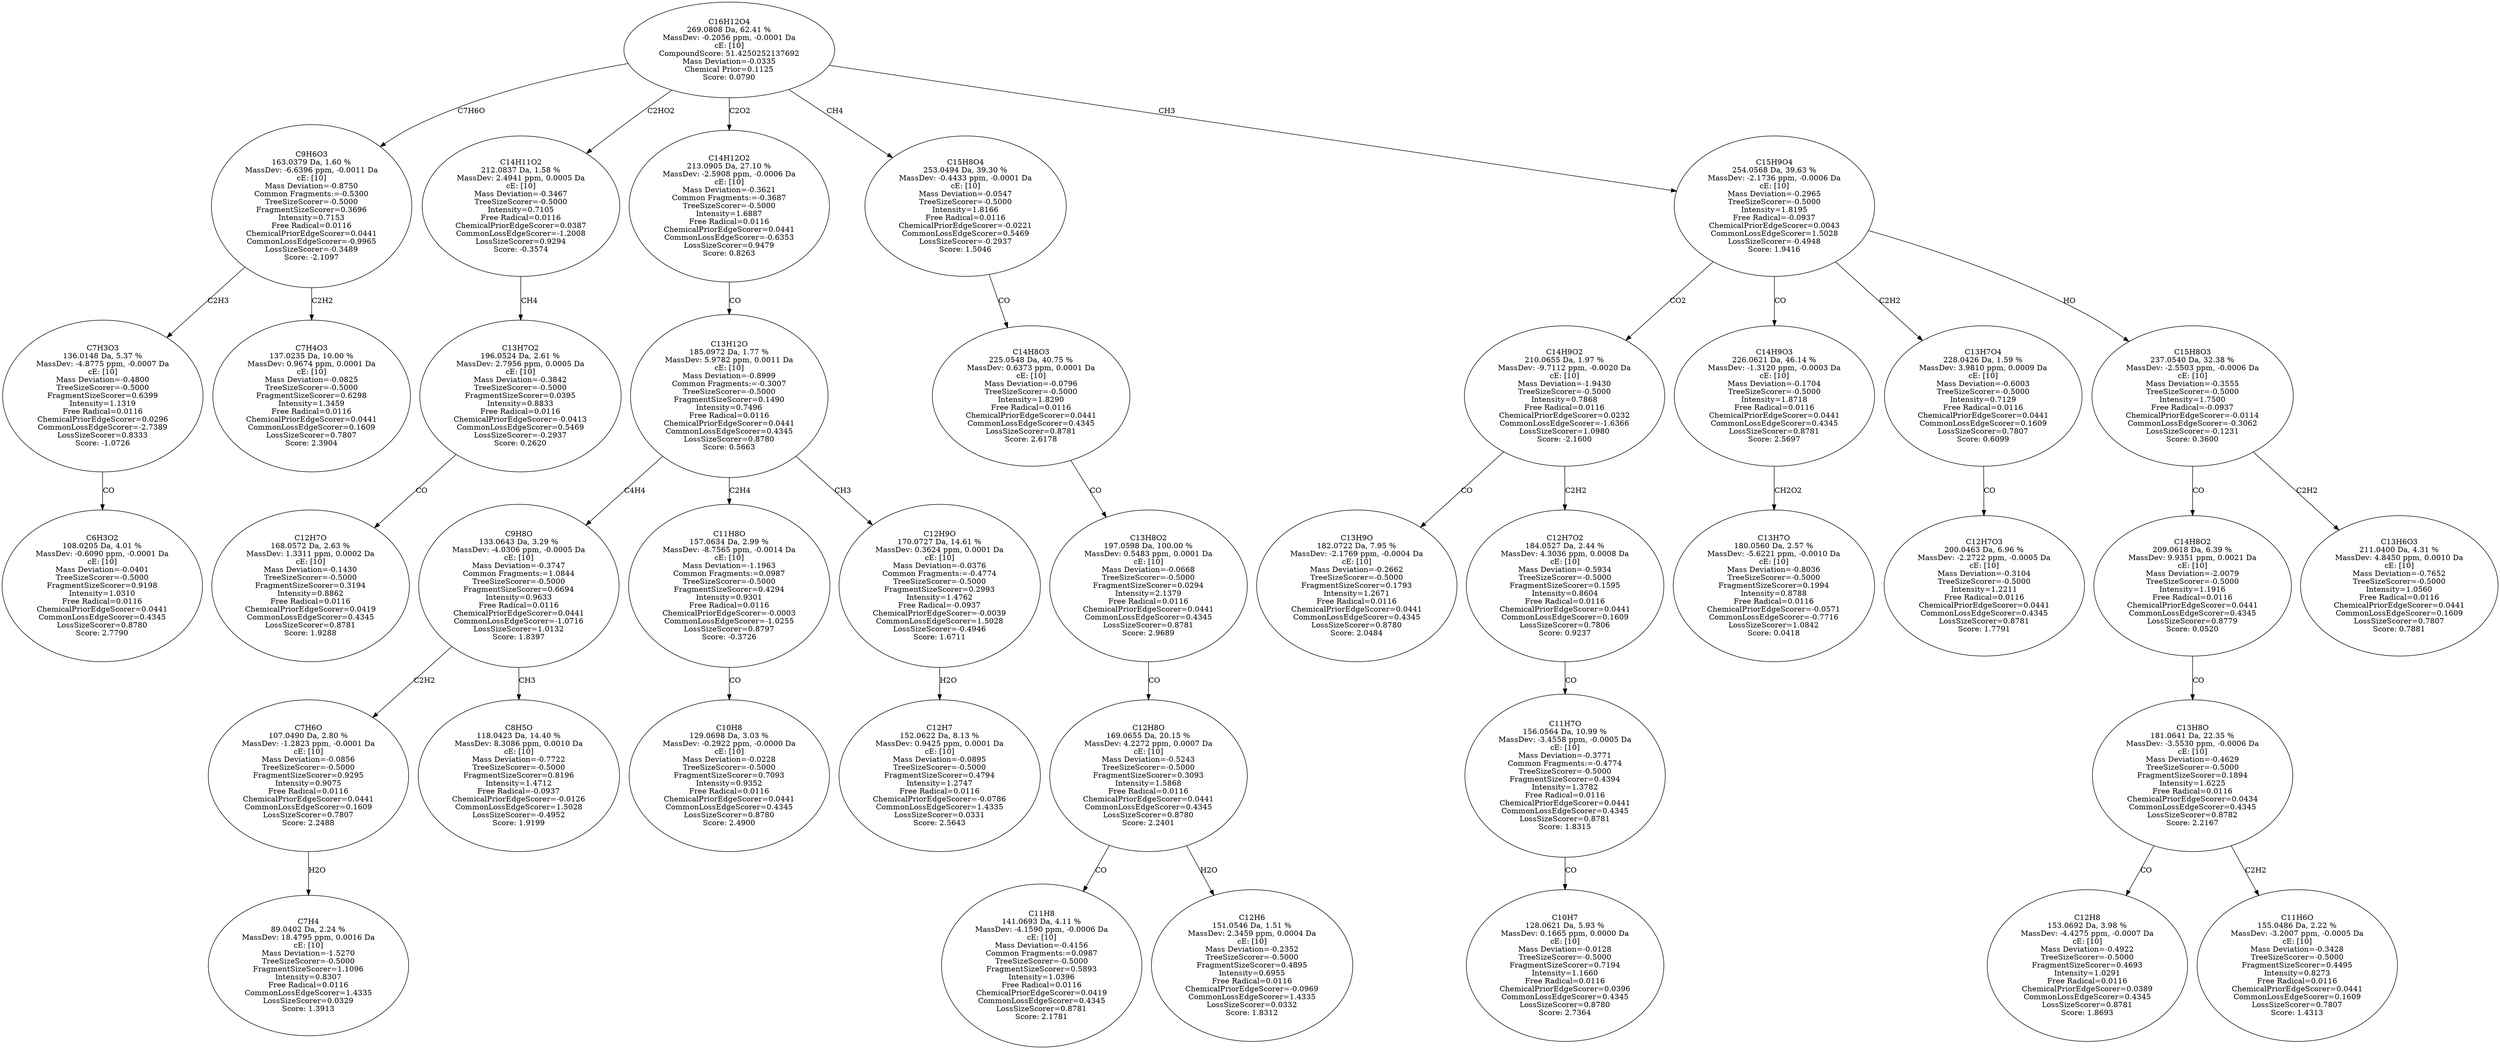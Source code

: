 strict digraph {
v1 [label="C6H3O2\n108.0205 Da, 4.01 %\nMassDev: -0.6090 ppm, -0.0001 Da\ncE: [10]\nMass Deviation=-0.0401\nTreeSizeScorer=-0.5000\nFragmentSizeScorer=0.9198\nIntensity=1.0310\nFree Radical=0.0116\nChemicalPriorEdgeScorer=0.0441\nCommonLossEdgeScorer=0.4345\nLossSizeScorer=0.8780\nScore: 2.7790"];
v2 [label="C7H3O3\n136.0148 Da, 5.37 %\nMassDev: -4.8775 ppm, -0.0007 Da\ncE: [10]\nMass Deviation=-0.4800\nTreeSizeScorer=-0.5000\nFragmentSizeScorer=0.6399\nIntensity=1.1319\nFree Radical=0.0116\nChemicalPriorEdgeScorer=0.0296\nCommonLossEdgeScorer=-2.7389\nLossSizeScorer=0.8333\nScore: -1.0726"];
v3 [label="C7H4O3\n137.0235 Da, 10.00 %\nMassDev: 0.9674 ppm, 0.0001 Da\ncE: [10]\nMass Deviation=-0.0825\nTreeSizeScorer=-0.5000\nFragmentSizeScorer=0.6298\nIntensity=1.3459\nFree Radical=0.0116\nChemicalPriorEdgeScorer=0.0441\nCommonLossEdgeScorer=0.1609\nLossSizeScorer=0.7807\nScore: 2.3904"];
v4 [label="C9H6O3\n163.0379 Da, 1.60 %\nMassDev: -6.6396 ppm, -0.0011 Da\ncE: [10]\nMass Deviation=-0.8750\nCommon Fragments:=-0.5300\nTreeSizeScorer=-0.5000\nFragmentSizeScorer=0.3696\nIntensity=0.7153\nFree Radical=0.0116\nChemicalPriorEdgeScorer=0.0441\nCommonLossEdgeScorer=-0.9965\nLossSizeScorer=-0.3489\nScore: -2.1097"];
v5 [label="C12H7O\n168.0572 Da, 2.63 %\nMassDev: 1.3311 ppm, 0.0002 Da\ncE: [10]\nMass Deviation=-0.1430\nTreeSizeScorer=-0.5000\nFragmentSizeScorer=0.3194\nIntensity=0.8862\nFree Radical=0.0116\nChemicalPriorEdgeScorer=0.0419\nCommonLossEdgeScorer=0.4345\nLossSizeScorer=0.8781\nScore: 1.9288"];
v6 [label="C13H7O2\n196.0524 Da, 2.61 %\nMassDev: 2.7956 ppm, 0.0005 Da\ncE: [10]\nMass Deviation=-0.3842\nTreeSizeScorer=-0.5000\nFragmentSizeScorer=0.0395\nIntensity=0.8833\nFree Radical=0.0116\nChemicalPriorEdgeScorer=-0.0413\nCommonLossEdgeScorer=0.5469\nLossSizeScorer=-0.2937\nScore: 0.2620"];
v7 [label="C14H11O2\n212.0837 Da, 1.58 %\nMassDev: 2.4941 ppm, 0.0005 Da\ncE: [10]\nMass Deviation=-0.3467\nTreeSizeScorer=-0.5000\nIntensity=0.7105\nFree Radical=0.0116\nChemicalPriorEdgeScorer=0.0387\nCommonLossEdgeScorer=-1.2008\nLossSizeScorer=0.9294\nScore: -0.3574"];
v8 [label="C7H4\n89.0402 Da, 2.24 %\nMassDev: 18.4795 ppm, 0.0016 Da\ncE: [10]\nMass Deviation=-1.5270\nTreeSizeScorer=-0.5000\nFragmentSizeScorer=1.1096\nIntensity=0.8307\nFree Radical=0.0116\nCommonLossEdgeScorer=1.4335\nLossSizeScorer=0.0329\nScore: 1.3913"];
v9 [label="C7H6O\n107.0490 Da, 2.80 %\nMassDev: -1.2823 ppm, -0.0001 Da\ncE: [10]\nMass Deviation=-0.0856\nTreeSizeScorer=-0.5000\nFragmentSizeScorer=0.9295\nIntensity=0.9075\nFree Radical=0.0116\nChemicalPriorEdgeScorer=0.0441\nCommonLossEdgeScorer=0.1609\nLossSizeScorer=0.7807\nScore: 2.2488"];
v10 [label="C8H5O\n118.0423 Da, 14.40 %\nMassDev: 8.3086 ppm, 0.0010 Da\ncE: [10]\nMass Deviation=-0.7722\nTreeSizeScorer=-0.5000\nFragmentSizeScorer=0.8196\nIntensity=1.4712\nFree Radical=-0.0937\nChemicalPriorEdgeScorer=-0.0126\nCommonLossEdgeScorer=1.5028\nLossSizeScorer=-0.4952\nScore: 1.9199"];
v11 [label="C9H8O\n133.0643 Da, 3.29 %\nMassDev: -4.0306 ppm, -0.0005 Da\ncE: [10]\nMass Deviation=-0.3747\nCommon Fragments:=1.0844\nTreeSizeScorer=-0.5000\nFragmentSizeScorer=0.6694\nIntensity=0.9633\nFree Radical=0.0116\nChemicalPriorEdgeScorer=0.0441\nCommonLossEdgeScorer=-1.0716\nLossSizeScorer=1.0132\nScore: 1.8397"];
v12 [label="C10H8\n129.0698 Da, 3.03 %\nMassDev: -0.2922 ppm, -0.0000 Da\ncE: [10]\nMass Deviation=-0.0228\nTreeSizeScorer=-0.5000\nFragmentSizeScorer=0.7093\nIntensity=0.9352\nFree Radical=0.0116\nChemicalPriorEdgeScorer=0.0441\nCommonLossEdgeScorer=0.4345\nLossSizeScorer=0.8780\nScore: 2.4900"];
v13 [label="C11H8O\n157.0634 Da, 2.99 %\nMassDev: -8.7565 ppm, -0.0014 Da\ncE: [10]\nMass Deviation=-1.1963\nCommon Fragments:=0.0987\nTreeSizeScorer=-0.5000\nFragmentSizeScorer=0.4294\nIntensity=0.9301\nFree Radical=0.0116\nChemicalPriorEdgeScorer=-0.0003\nCommonLossEdgeScorer=-1.0255\nLossSizeScorer=0.8797\nScore: -0.3726"];
v14 [label="C12H7\n152.0622 Da, 8.13 %\nMassDev: 0.9425 ppm, 0.0001 Da\ncE: [10]\nMass Deviation=-0.0895\nTreeSizeScorer=-0.5000\nFragmentSizeScorer=0.4794\nIntensity=1.2747\nFree Radical=0.0116\nChemicalPriorEdgeScorer=-0.0786\nCommonLossEdgeScorer=1.4335\nLossSizeScorer=0.0331\nScore: 2.5643"];
v15 [label="C12H9O\n170.0727 Da, 14.61 %\nMassDev: 0.3624 ppm, 0.0001 Da\ncE: [10]\nMass Deviation=-0.0376\nCommon Fragments:=-0.4774\nTreeSizeScorer=-0.5000\nFragmentSizeScorer=0.2993\nIntensity=1.4762\nFree Radical=-0.0937\nChemicalPriorEdgeScorer=-0.0039\nCommonLossEdgeScorer=1.5028\nLossSizeScorer=-0.4946\nScore: 1.6711"];
v16 [label="C13H12O\n185.0972 Da, 1.77 %\nMassDev: 5.9782 ppm, 0.0011 Da\ncE: [10]\nMass Deviation=-0.8999\nCommon Fragments:=-0.3007\nTreeSizeScorer=-0.5000\nFragmentSizeScorer=0.1490\nIntensity=0.7496\nFree Radical=0.0116\nChemicalPriorEdgeScorer=0.0441\nCommonLossEdgeScorer=0.4345\nLossSizeScorer=0.8780\nScore: 0.5663"];
v17 [label="C14H12O2\n213.0905 Da, 27.10 %\nMassDev: -2.5908 ppm, -0.0006 Da\ncE: [10]\nMass Deviation=-0.3621\nCommon Fragments:=-0.3687\nTreeSizeScorer=-0.5000\nIntensity=1.6887\nFree Radical=0.0116\nChemicalPriorEdgeScorer=0.0441\nCommonLossEdgeScorer=-0.6353\nLossSizeScorer=0.9479\nScore: 0.8263"];
v18 [label="C11H8\n141.0693 Da, 4.11 %\nMassDev: -4.1590 ppm, -0.0006 Da\ncE: [10]\nMass Deviation=-0.4156\nCommon Fragments:=0.0987\nTreeSizeScorer=-0.5000\nFragmentSizeScorer=0.5893\nIntensity=1.0396\nFree Radical=0.0116\nChemicalPriorEdgeScorer=0.0419\nCommonLossEdgeScorer=0.4345\nLossSizeScorer=0.8781\nScore: 2.1781"];
v19 [label="C12H6\n151.0546 Da, 1.51 %\nMassDev: 2.3459 ppm, 0.0004 Da\ncE: [10]\nMass Deviation=-0.2352\nTreeSizeScorer=-0.5000\nFragmentSizeScorer=0.4895\nIntensity=0.6955\nFree Radical=0.0116\nChemicalPriorEdgeScorer=-0.0969\nCommonLossEdgeScorer=1.4335\nLossSizeScorer=0.0332\nScore: 1.8312"];
v20 [label="C12H8O\n169.0655 Da, 20.15 %\nMassDev: 4.2272 ppm, 0.0007 Da\ncE: [10]\nMass Deviation=-0.5243\nTreeSizeScorer=-0.5000\nFragmentSizeScorer=0.3093\nIntensity=1.5868\nFree Radical=0.0116\nChemicalPriorEdgeScorer=0.0441\nCommonLossEdgeScorer=0.4345\nLossSizeScorer=0.8780\nScore: 2.2401"];
v21 [label="C13H8O2\n197.0598 Da, 100.00 %\nMassDev: 0.5483 ppm, 0.0001 Da\ncE: [10]\nMass Deviation=-0.0668\nTreeSizeScorer=-0.5000\nFragmentSizeScorer=0.0294\nIntensity=2.1379\nFree Radical=0.0116\nChemicalPriorEdgeScorer=0.0441\nCommonLossEdgeScorer=0.4345\nLossSizeScorer=0.8781\nScore: 2.9689"];
v22 [label="C14H8O3\n225.0548 Da, 40.75 %\nMassDev: 0.6373 ppm, 0.0001 Da\ncE: [10]\nMass Deviation=-0.0796\nTreeSizeScorer=-0.5000\nIntensity=1.8290\nFree Radical=0.0116\nChemicalPriorEdgeScorer=0.0441\nCommonLossEdgeScorer=0.4345\nLossSizeScorer=0.8781\nScore: 2.6178"];
v23 [label="C15H8O4\n253.0494 Da, 39.30 %\nMassDev: -0.4433 ppm, -0.0001 Da\ncE: [10]\nMass Deviation=-0.0547\nTreeSizeScorer=-0.5000\nIntensity=1.8166\nFree Radical=0.0116\nChemicalPriorEdgeScorer=-0.0221\nCommonLossEdgeScorer=0.5469\nLossSizeScorer=-0.2937\nScore: 1.5046"];
v24 [label="C13H9O\n182.0722 Da, 7.95 %\nMassDev: -2.1769 ppm, -0.0004 Da\ncE: [10]\nMass Deviation=-0.2662\nTreeSizeScorer=-0.5000\nFragmentSizeScorer=0.1793\nIntensity=1.2671\nFree Radical=0.0116\nChemicalPriorEdgeScorer=0.0441\nCommonLossEdgeScorer=0.4345\nLossSizeScorer=0.8780\nScore: 2.0484"];
v25 [label="C10H7\n128.0621 Da, 5.93 %\nMassDev: 0.1665 ppm, 0.0000 Da\ncE: [10]\nMass Deviation=-0.0128\nTreeSizeScorer=-0.5000\nFragmentSizeScorer=0.7194\nIntensity=1.1660\nFree Radical=0.0116\nChemicalPriorEdgeScorer=0.0396\nCommonLossEdgeScorer=0.4345\nLossSizeScorer=0.8780\nScore: 2.7364"];
v26 [label="C11H7O\n156.0564 Da, 10.99 %\nMassDev: -3.4558 ppm, -0.0005 Da\ncE: [10]\nMass Deviation=-0.3771\nCommon Fragments:=-0.4774\nTreeSizeScorer=-0.5000\nFragmentSizeScorer=0.4394\nIntensity=1.3782\nFree Radical=0.0116\nChemicalPriorEdgeScorer=0.0441\nCommonLossEdgeScorer=0.4345\nLossSizeScorer=0.8781\nScore: 1.8315"];
v27 [label="C12H7O2\n184.0527 Da, 2.44 %\nMassDev: 4.3036 ppm, 0.0008 Da\ncE: [10]\nMass Deviation=-0.5934\nTreeSizeScorer=-0.5000\nFragmentSizeScorer=0.1595\nIntensity=0.8604\nFree Radical=0.0116\nChemicalPriorEdgeScorer=0.0441\nCommonLossEdgeScorer=0.1609\nLossSizeScorer=0.7806\nScore: 0.9237"];
v28 [label="C14H9O2\n210.0655 Da, 1.97 %\nMassDev: -9.7112 ppm, -0.0020 Da\ncE: [10]\nMass Deviation=-1.9430\nTreeSizeScorer=-0.5000\nIntensity=0.7868\nFree Radical=0.0116\nChemicalPriorEdgeScorer=0.0232\nCommonLossEdgeScorer=-1.6366\nLossSizeScorer=1.0980\nScore: -2.1600"];
v29 [label="C13H7O\n180.0560 Da, 2.57 %\nMassDev: -5.6221 ppm, -0.0010 Da\ncE: [10]\nMass Deviation=-0.8036\nTreeSizeScorer=-0.5000\nFragmentSizeScorer=0.1994\nIntensity=0.8788\nFree Radical=0.0116\nChemicalPriorEdgeScorer=-0.0571\nCommonLossEdgeScorer=-0.7716\nLossSizeScorer=1.0842\nScore: 0.0418"];
v30 [label="C14H9O3\n226.0621 Da, 46.14 %\nMassDev: -1.3120 ppm, -0.0003 Da\ncE: [10]\nMass Deviation=-0.1704\nTreeSizeScorer=-0.5000\nIntensity=1.8718\nFree Radical=0.0116\nChemicalPriorEdgeScorer=0.0441\nCommonLossEdgeScorer=0.4345\nLossSizeScorer=0.8781\nScore: 2.5697"];
v31 [label="C12H7O3\n200.0463 Da, 6.96 %\nMassDev: -2.2722 ppm, -0.0005 Da\ncE: [10]\nMass Deviation=-0.3104\nTreeSizeScorer=-0.5000\nIntensity=1.2211\nFree Radical=0.0116\nChemicalPriorEdgeScorer=0.0441\nCommonLossEdgeScorer=0.4345\nLossSizeScorer=0.8781\nScore: 1.7791"];
v32 [label="C13H7O4\n228.0426 Da, 1.59 %\nMassDev: 3.9810 ppm, 0.0009 Da\ncE: [10]\nMass Deviation=-0.6003\nTreeSizeScorer=-0.5000\nIntensity=0.7129\nFree Radical=0.0116\nChemicalPriorEdgeScorer=0.0441\nCommonLossEdgeScorer=0.1609\nLossSizeScorer=0.7807\nScore: 0.6099"];
v33 [label="C12H8\n153.0692 Da, 3.98 %\nMassDev: -4.4275 ppm, -0.0007 Da\ncE: [10]\nMass Deviation=-0.4922\nTreeSizeScorer=-0.5000\nFragmentSizeScorer=0.4693\nIntensity=1.0291\nFree Radical=0.0116\nChemicalPriorEdgeScorer=0.0389\nCommonLossEdgeScorer=0.4345\nLossSizeScorer=0.8781\nScore: 1.8693"];
v34 [label="C11H6O\n155.0486 Da, 2.22 %\nMassDev: -3.2007 ppm, -0.0005 Da\ncE: [10]\nMass Deviation=-0.3428\nTreeSizeScorer=-0.5000\nFragmentSizeScorer=0.4495\nIntensity=0.8273\nFree Radical=0.0116\nChemicalPriorEdgeScorer=0.0441\nCommonLossEdgeScorer=0.1609\nLossSizeScorer=0.7807\nScore: 1.4313"];
v35 [label="C13H8O\n181.0641 Da, 22.35 %\nMassDev: -3.5530 ppm, -0.0006 Da\ncE: [10]\nMass Deviation=-0.4629\nTreeSizeScorer=-0.5000\nFragmentSizeScorer=0.1894\nIntensity=1.6225\nFree Radical=0.0116\nChemicalPriorEdgeScorer=0.0434\nCommonLossEdgeScorer=0.4345\nLossSizeScorer=0.8782\nScore: 2.2167"];
v36 [label="C14H8O2\n209.0618 Da, 6.39 %\nMassDev: 9.9351 ppm, 0.0021 Da\ncE: [10]\nMass Deviation=-2.0079\nTreeSizeScorer=-0.5000\nIntensity=1.1916\nFree Radical=0.0116\nChemicalPriorEdgeScorer=0.0441\nCommonLossEdgeScorer=0.4345\nLossSizeScorer=0.8779\nScore: 0.0520"];
v37 [label="C13H6O3\n211.0400 Da, 4.31 %\nMassDev: 4.8450 ppm, 0.0010 Da\ncE: [10]\nMass Deviation=-0.7652\nTreeSizeScorer=-0.5000\nIntensity=1.0560\nFree Radical=0.0116\nChemicalPriorEdgeScorer=0.0441\nCommonLossEdgeScorer=0.1609\nLossSizeScorer=0.7807\nScore: 0.7881"];
v38 [label="C15H8O3\n237.0540 Da, 32.38 %\nMassDev: -2.5503 ppm, -0.0006 Da\ncE: [10]\nMass Deviation=-0.3555\nTreeSizeScorer=-0.5000\nIntensity=1.7500\nFree Radical=-0.0937\nChemicalPriorEdgeScorer=-0.0114\nCommonLossEdgeScorer=-0.3062\nLossSizeScorer=-0.1231\nScore: 0.3600"];
v39 [label="C15H9O4\n254.0568 Da, 39.63 %\nMassDev: -2.1736 ppm, -0.0006 Da\ncE: [10]\nMass Deviation=-0.2965\nTreeSizeScorer=-0.5000\nIntensity=1.8195\nFree Radical=-0.0937\nChemicalPriorEdgeScorer=0.0043\nCommonLossEdgeScorer=1.5028\nLossSizeScorer=-0.4948\nScore: 1.9416"];
v40 [label="C16H12O4\n269.0808 Da, 62.41 %\nMassDev: -0.2056 ppm, -0.0001 Da\ncE: [10]\nCompoundScore: 51.4250252137692\nMass Deviation=-0.0335\nChemical Prior=0.1125\nScore: 0.0790"];
v2 -> v1 [label="CO"];
v4 -> v2 [label="C2H3"];
v4 -> v3 [label="C2H2"];
v40 -> v4 [label="C7H6O"];
v6 -> v5 [label="CO"];
v7 -> v6 [label="CH4"];
v40 -> v7 [label="C2HO2"];
v9 -> v8 [label="H2O"];
v11 -> v9 [label="C2H2"];
v11 -> v10 [label="CH3"];
v16 -> v11 [label="C4H4"];
v13 -> v12 [label="CO"];
v16 -> v13 [label="C2H4"];
v15 -> v14 [label="H2O"];
v16 -> v15 [label="CH3"];
v17 -> v16 [label="CO"];
v40 -> v17 [label="C2O2"];
v20 -> v18 [label="CO"];
v20 -> v19 [label="H2O"];
v21 -> v20 [label="CO"];
v22 -> v21 [label="CO"];
v23 -> v22 [label="CO"];
v40 -> v23 [label="CH4"];
v28 -> v24 [label="CO"];
v26 -> v25 [label="CO"];
v27 -> v26 [label="CO"];
v28 -> v27 [label="C2H2"];
v39 -> v28 [label="CO2"];
v30 -> v29 [label="CH2O2"];
v39 -> v30 [label="CO"];
v32 -> v31 [label="CO"];
v39 -> v32 [label="C2H2"];
v35 -> v33 [label="CO"];
v35 -> v34 [label="C2H2"];
v36 -> v35 [label="CO"];
v38 -> v36 [label="CO"];
v38 -> v37 [label="C2H2"];
v39 -> v38 [label="HO"];
v40 -> v39 [label="CH3"];
}